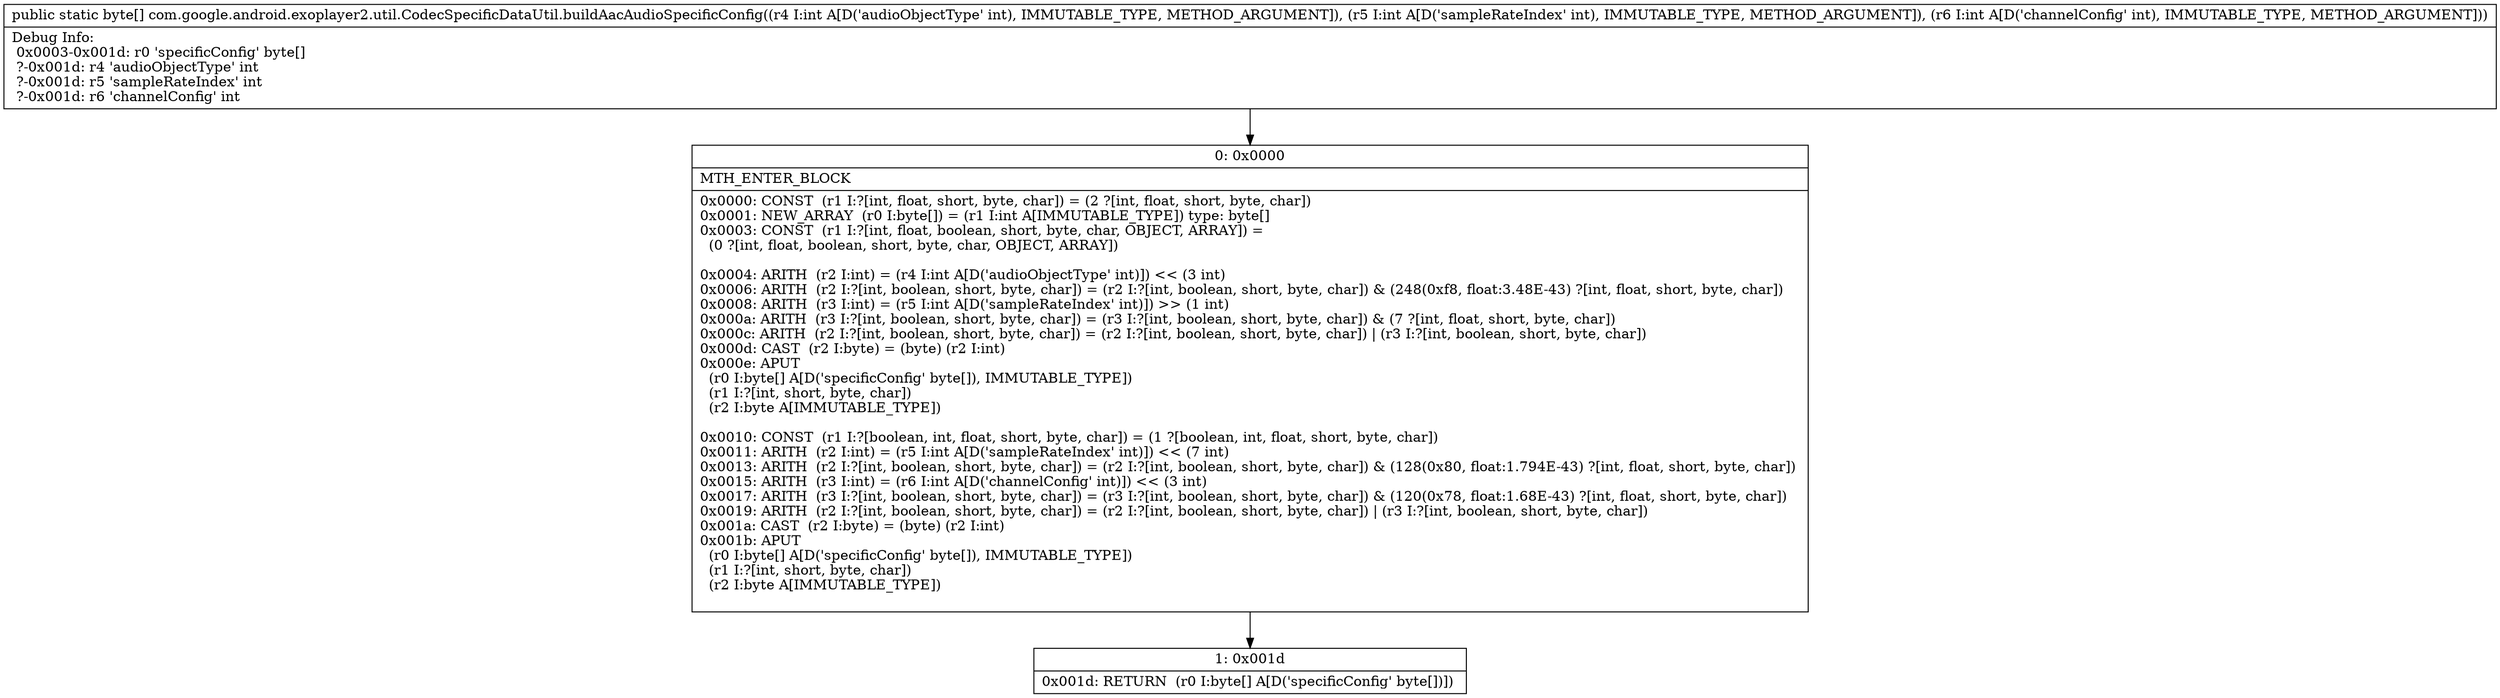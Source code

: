 digraph "CFG forcom.google.android.exoplayer2.util.CodecSpecificDataUtil.buildAacAudioSpecificConfig(III)[B" {
Node_0 [shape=record,label="{0\:\ 0x0000|MTH_ENTER_BLOCK\l|0x0000: CONST  (r1 I:?[int, float, short, byte, char]) = (2 ?[int, float, short, byte, char]) \l0x0001: NEW_ARRAY  (r0 I:byte[]) = (r1 I:int A[IMMUTABLE_TYPE]) type: byte[] \l0x0003: CONST  (r1 I:?[int, float, boolean, short, byte, char, OBJECT, ARRAY]) = \l  (0 ?[int, float, boolean, short, byte, char, OBJECT, ARRAY])\l \l0x0004: ARITH  (r2 I:int) = (r4 I:int A[D('audioObjectType' int)]) \<\< (3 int) \l0x0006: ARITH  (r2 I:?[int, boolean, short, byte, char]) = (r2 I:?[int, boolean, short, byte, char]) & (248(0xf8, float:3.48E\-43) ?[int, float, short, byte, char]) \l0x0008: ARITH  (r3 I:int) = (r5 I:int A[D('sampleRateIndex' int)]) \>\> (1 int) \l0x000a: ARITH  (r3 I:?[int, boolean, short, byte, char]) = (r3 I:?[int, boolean, short, byte, char]) & (7 ?[int, float, short, byte, char]) \l0x000c: ARITH  (r2 I:?[int, boolean, short, byte, char]) = (r2 I:?[int, boolean, short, byte, char]) \| (r3 I:?[int, boolean, short, byte, char]) \l0x000d: CAST  (r2 I:byte) = (byte) (r2 I:int) \l0x000e: APUT  \l  (r0 I:byte[] A[D('specificConfig' byte[]), IMMUTABLE_TYPE])\l  (r1 I:?[int, short, byte, char])\l  (r2 I:byte A[IMMUTABLE_TYPE])\l \l0x0010: CONST  (r1 I:?[boolean, int, float, short, byte, char]) = (1 ?[boolean, int, float, short, byte, char]) \l0x0011: ARITH  (r2 I:int) = (r5 I:int A[D('sampleRateIndex' int)]) \<\< (7 int) \l0x0013: ARITH  (r2 I:?[int, boolean, short, byte, char]) = (r2 I:?[int, boolean, short, byte, char]) & (128(0x80, float:1.794E\-43) ?[int, float, short, byte, char]) \l0x0015: ARITH  (r3 I:int) = (r6 I:int A[D('channelConfig' int)]) \<\< (3 int) \l0x0017: ARITH  (r3 I:?[int, boolean, short, byte, char]) = (r3 I:?[int, boolean, short, byte, char]) & (120(0x78, float:1.68E\-43) ?[int, float, short, byte, char]) \l0x0019: ARITH  (r2 I:?[int, boolean, short, byte, char]) = (r2 I:?[int, boolean, short, byte, char]) \| (r3 I:?[int, boolean, short, byte, char]) \l0x001a: CAST  (r2 I:byte) = (byte) (r2 I:int) \l0x001b: APUT  \l  (r0 I:byte[] A[D('specificConfig' byte[]), IMMUTABLE_TYPE])\l  (r1 I:?[int, short, byte, char])\l  (r2 I:byte A[IMMUTABLE_TYPE])\l \l}"];
Node_1 [shape=record,label="{1\:\ 0x001d|0x001d: RETURN  (r0 I:byte[] A[D('specificConfig' byte[])]) \l}"];
MethodNode[shape=record,label="{public static byte[] com.google.android.exoplayer2.util.CodecSpecificDataUtil.buildAacAudioSpecificConfig((r4 I:int A[D('audioObjectType' int), IMMUTABLE_TYPE, METHOD_ARGUMENT]), (r5 I:int A[D('sampleRateIndex' int), IMMUTABLE_TYPE, METHOD_ARGUMENT]), (r6 I:int A[D('channelConfig' int), IMMUTABLE_TYPE, METHOD_ARGUMENT]))  | Debug Info:\l  0x0003\-0x001d: r0 'specificConfig' byte[]\l  ?\-0x001d: r4 'audioObjectType' int\l  ?\-0x001d: r5 'sampleRateIndex' int\l  ?\-0x001d: r6 'channelConfig' int\l}"];
MethodNode -> Node_0;
Node_0 -> Node_1;
}

